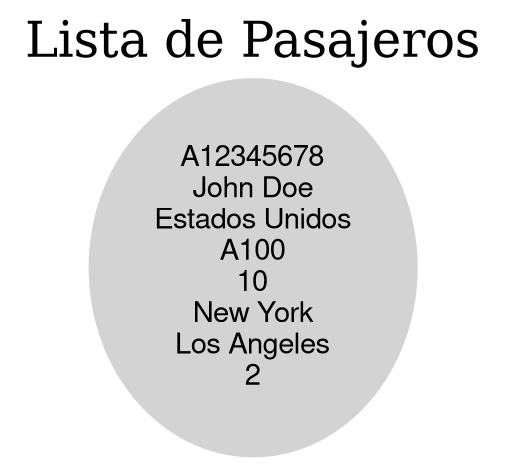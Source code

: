 digraph PasajerosLista {
    label="Lista de Pasajeros";
    labelloc="t";
    fontsize=24;
    node [shape=ellipse, style=filled, color=lightgray, fontname="Helvetica,Arial,sans-serif"];
    A12345678 [label="A12345678\nJohn Doe\nEstados Unidos\nA100\n10\nNew York\nLos Angeles\n2"];
}
